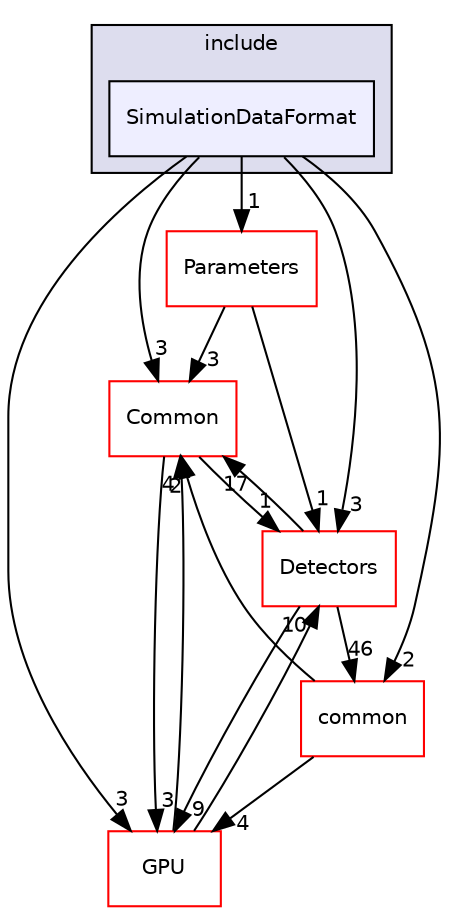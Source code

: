digraph "/home/travis/build/AliceO2Group/AliceO2/DataFormats/simulation/include/SimulationDataFormat" {
  bgcolor=transparent;
  compound=true
  node [ fontsize="10", fontname="Helvetica"];
  edge [ labelfontsize="10", labelfontname="Helvetica"];
  subgraph clusterdir_e977c6a9672cee72083a88d55f0ce0c6 {
    graph [ bgcolor="#ddddee", pencolor="black", label="include" fontname="Helvetica", fontsize="10", URL="dir_e977c6a9672cee72083a88d55f0ce0c6.html"]
  dir_af0e56203f4f35107f06f72cd061d1bf [shape=box, label="SimulationDataFormat", style="filled", fillcolor="#eeeeff", pencolor="black", URL="dir_af0e56203f4f35107f06f72cd061d1bf.html"];
  }
  dir_4ab6b4cc6a7edbff49100e9123df213f [shape=box label="Common" color="red" URL="dir_4ab6b4cc6a7edbff49100e9123df213f.html"];
  dir_2801adc79bf3c286b1b479858d2cade4 [shape=box label="Detectors" color="red" URL="dir_2801adc79bf3c286b1b479858d2cade4.html"];
  dir_d462256f2f72f303235b8fb5b5a9f479 [shape=box label="Parameters" color="red" URL="dir_d462256f2f72f303235b8fb5b5a9f479.html"];
  dir_7924ba4398ae4560cd37376e44666c6d [shape=box label="common" color="red" URL="dir_7924ba4398ae4560cd37376e44666c6d.html"];
  dir_f511f1e9c03c071966ae594f00bbc5e0 [shape=box label="GPU" color="red" URL="dir_f511f1e9c03c071966ae594f00bbc5e0.html"];
  dir_af0e56203f4f35107f06f72cd061d1bf->dir_4ab6b4cc6a7edbff49100e9123df213f [headlabel="3", labeldistance=1.5 headhref="dir_000248_000031.html"];
  dir_af0e56203f4f35107f06f72cd061d1bf->dir_2801adc79bf3c286b1b479858d2cade4 [headlabel="3", labeldistance=1.5 headhref="dir_000248_000090.html"];
  dir_af0e56203f4f35107f06f72cd061d1bf->dir_d462256f2f72f303235b8fb5b5a9f479 [headlabel="1", labeldistance=1.5 headhref="dir_000248_000259.html"];
  dir_af0e56203f4f35107f06f72cd061d1bf->dir_7924ba4398ae4560cd37376e44666c6d [headlabel="2", labeldistance=1.5 headhref="dir_000248_000081.html"];
  dir_af0e56203f4f35107f06f72cd061d1bf->dir_f511f1e9c03c071966ae594f00bbc5e0 [headlabel="3", labeldistance=1.5 headhref="dir_000248_000715.html"];
  dir_4ab6b4cc6a7edbff49100e9123df213f->dir_2801adc79bf3c286b1b479858d2cade4 [headlabel="1", labeldistance=1.5 headhref="dir_000031_000090.html"];
  dir_4ab6b4cc6a7edbff49100e9123df213f->dir_f511f1e9c03c071966ae594f00bbc5e0 [headlabel="3", labeldistance=1.5 headhref="dir_000031_000715.html"];
  dir_2801adc79bf3c286b1b479858d2cade4->dir_4ab6b4cc6a7edbff49100e9123df213f [headlabel="17", labeldistance=1.5 headhref="dir_000090_000031.html"];
  dir_2801adc79bf3c286b1b479858d2cade4->dir_7924ba4398ae4560cd37376e44666c6d [headlabel="46", labeldistance=1.5 headhref="dir_000090_000081.html"];
  dir_2801adc79bf3c286b1b479858d2cade4->dir_f511f1e9c03c071966ae594f00bbc5e0 [headlabel="9", labeldistance=1.5 headhref="dir_000090_000715.html"];
  dir_d462256f2f72f303235b8fb5b5a9f479->dir_4ab6b4cc6a7edbff49100e9123df213f [headlabel="3", labeldistance=1.5 headhref="dir_000259_000031.html"];
  dir_d462256f2f72f303235b8fb5b5a9f479->dir_2801adc79bf3c286b1b479858d2cade4 [headlabel="1", labeldistance=1.5 headhref="dir_000259_000090.html"];
  dir_7924ba4398ae4560cd37376e44666c6d->dir_4ab6b4cc6a7edbff49100e9123df213f [headlabel="2", labeldistance=1.5 headhref="dir_000081_000031.html"];
  dir_7924ba4398ae4560cd37376e44666c6d->dir_f511f1e9c03c071966ae594f00bbc5e0 [headlabel="4", labeldistance=1.5 headhref="dir_000081_000715.html"];
  dir_f511f1e9c03c071966ae594f00bbc5e0->dir_4ab6b4cc6a7edbff49100e9123df213f [headlabel="4", labeldistance=1.5 headhref="dir_000715_000031.html"];
  dir_f511f1e9c03c071966ae594f00bbc5e0->dir_2801adc79bf3c286b1b479858d2cade4 [headlabel="10", labeldistance=1.5 headhref="dir_000715_000090.html"];
}

